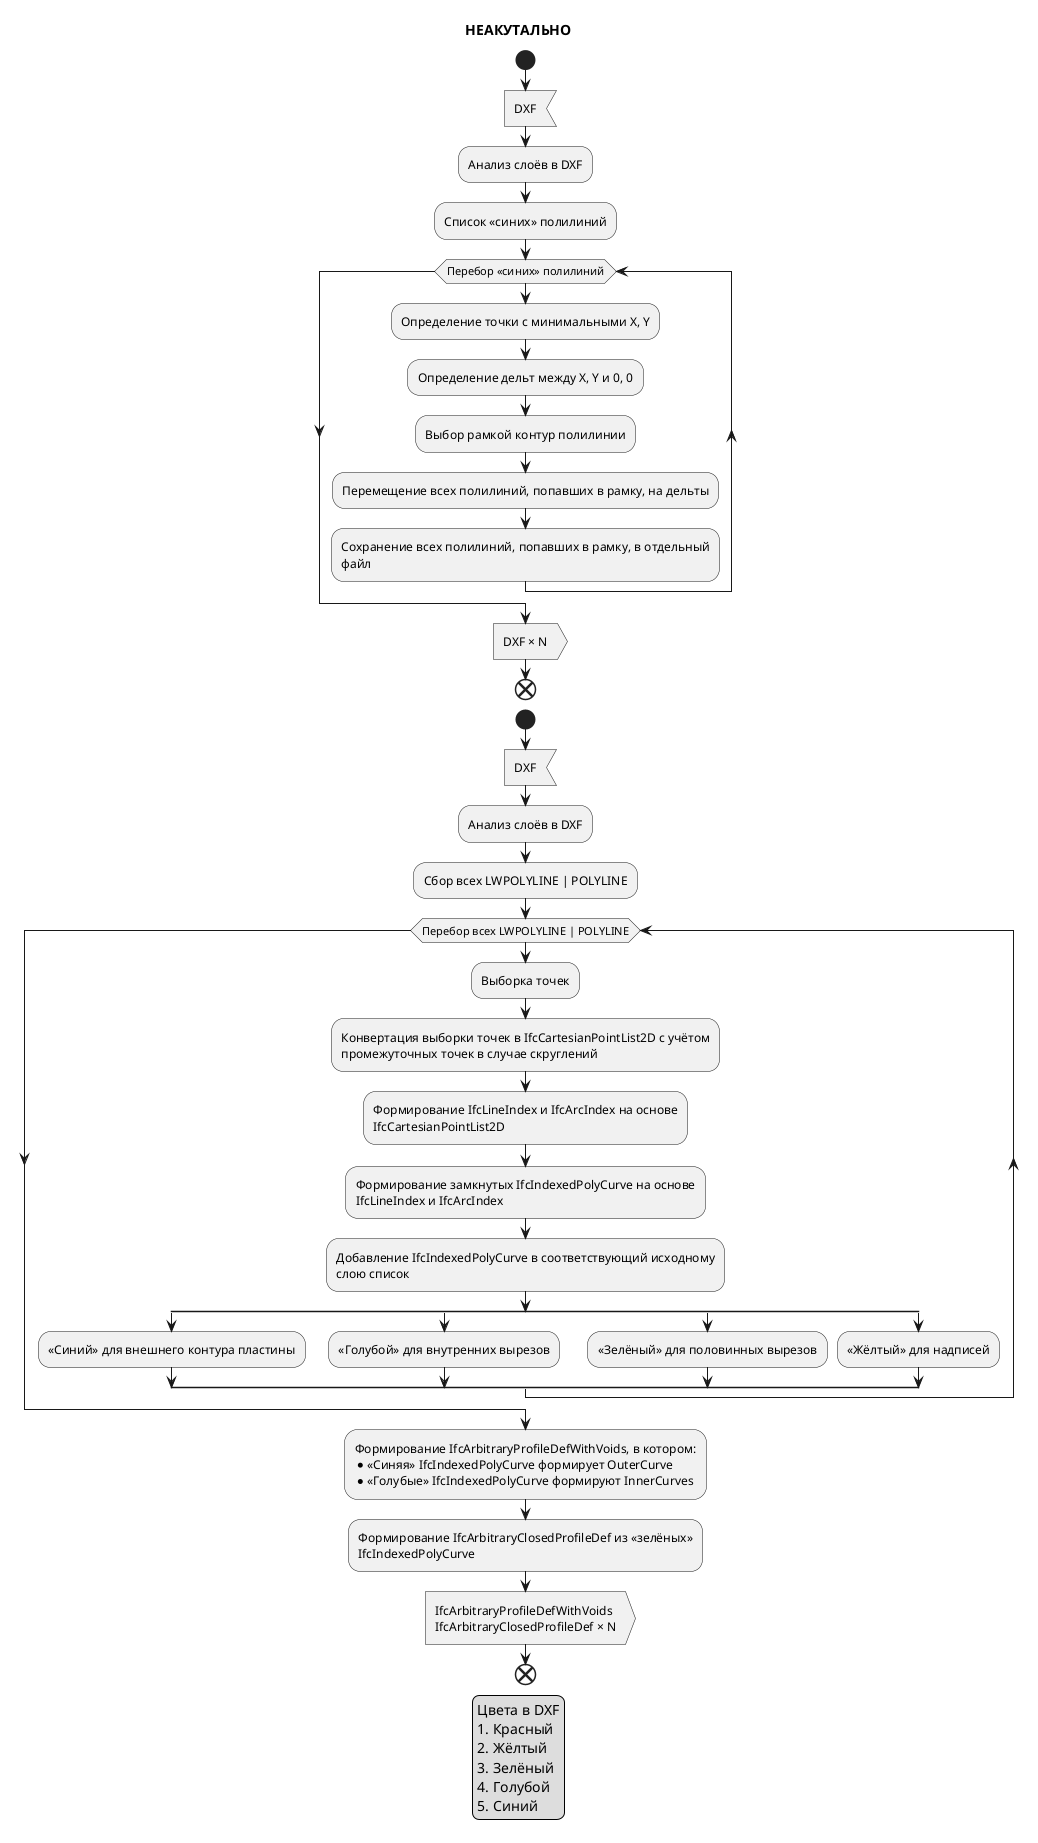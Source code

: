 @startuml General

title
НЕАКУТАЛЬНО
end title

<style>
activityDiagram {
  FontName Iosevka
  MaximumWidth 400
}
</style>

start
:DXF<
:Анализ слоёв в DXF;
:Список «синих» полилиний;
' if (округление?) then
' 	while (Перебор «синих» полилиний)
' 		:Определение точки с минимальными X, Y;
' 		:Округление X, Y;
' 		:Определение дельт между сырыми и округлёнными X, Y;
' 		:Выбор рамкой контур полилинии;
' 		:Перемещение всех полилиний, попавших в рамку, на дельты;
' 	endwhile
' endif
' if (нормализация?) then
	while (Перебор «синих» полилиний)
		:Определение точки с минимальными X, Y;
		:Определение дельт между X, Y и 0, 0;
		:Выбор рамкой контур полилинии;
		:Перемещение всех полилиний, попавших в рамку, на дельты;
		:Сохранение всех полилиний, попавших в рамку, в отдельный файл;
	endwhile
' endif
:DXF × N>
end

start
:DXF<
:Анализ слоёв в DXF;
:Сбор всех LWPOLYLINE | POLYLINE;
' :LWPOLYLINE | POLYLINE для формирования тела пластины;
' :Список LWPOLYLINE | POLYLINE для сквозного вырезания пластины;
' :Список LWPOLYLINE | POLYLINE для половинного вырезания пластины;
while (Перебор всех LWPOLYLINE | POLYLINE)
	:Выборка точек;
	:Конвертация выборки точек в IfcCartesianPointList2D с учётом промежуточных точек в случае скруглений;
	:Формирование IfcLineIndex и IfcArcIndex на основе IfcCartesianPointList2D;
	:Формирование замкнутых IfcIndexedPolyCurve на основе IfcLineIndex и IfcArcIndex;
	:Добавление IfcIndexedPolyCurve в соответствующий исходному слою список;
	split
		:«Синий» для внешнего контура пластины;
	split again
		:«Голубой» для внутренних вырезов;
	split again
		:«Зелёный» для половинных вырезов;
	split again
		:«Жёлтый» для надписей;
	end split
endwhile
:Формирование IfcArbitraryProfileDefWithVoids, в котором:
* «Синяя» IfcIndexedPolyCurve формирует OuterCurve
* «Голубые» IfcIndexedPolyCurve формируют InnerCurves;
:Формирование IfcArbitraryClosedProfileDef из «зелёных» IfcIndexedPolyCurve;
:IfcArbitraryProfileDefWithVoids
IfcArbitraryClosedProfileDef × N>
end

legend
Цвета в DXF
1. Красный
2. Жёлтый
3. Зелёный
4. Голубой
5. Синий
end legend

@enduml